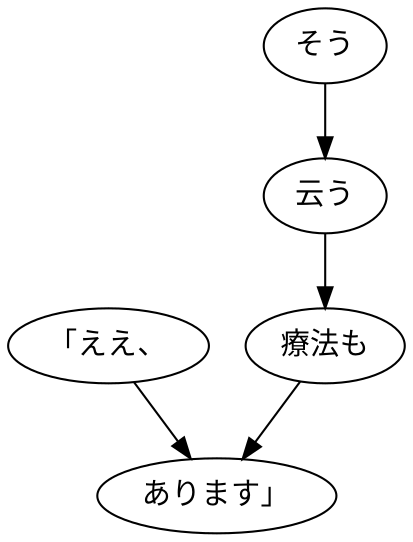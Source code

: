 digraph graph5406 {
	node0 [label="「ええ、"];
	node1 [label="そう"];
	node2 [label="云う"];
	node3 [label="療法も"];
	node4 [label="あります」"];
	node0 -> node4;
	node1 -> node2;
	node2 -> node3;
	node3 -> node4;
}

